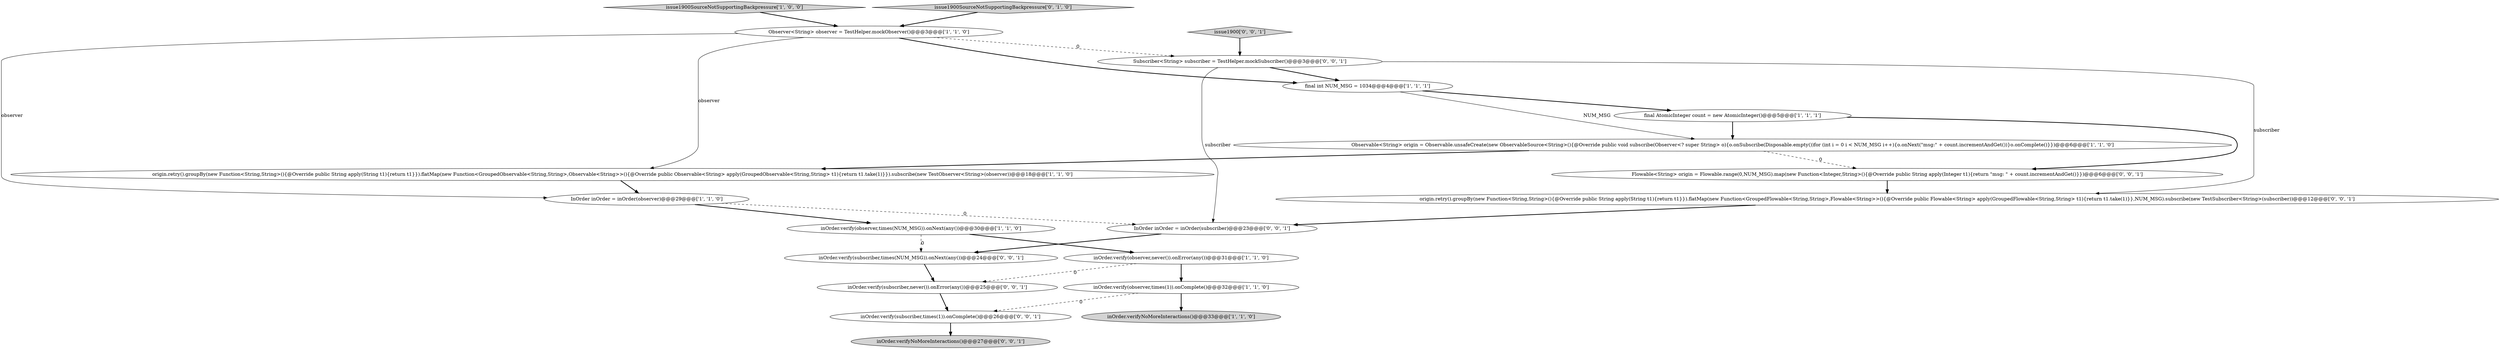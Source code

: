 digraph {
16 [style = filled, label = "Flowable<String> origin = Flowable.range(0,NUM_MSG).map(new Function<Integer,String>(){@Override public String apply(Integer t1){return \"msg: \" + count.incrementAndGet()}})@@@6@@@['0', '0', '1']", fillcolor = white, shape = ellipse image = "AAA0AAABBB3BBB"];
13 [style = filled, label = "inOrder.verify(subscriber,times(NUM_MSG)).onNext(any())@@@24@@@['0', '0', '1']", fillcolor = white, shape = ellipse image = "AAA0AAABBB3BBB"];
4 [style = filled, label = "issue1900SourceNotSupportingBackpressure['1', '0', '0']", fillcolor = lightgray, shape = diamond image = "AAA0AAABBB1BBB"];
2 [style = filled, label = "origin.retry().groupBy(new Function<String,String>(){@Override public String apply(String t1){return t1}}).flatMap(new Function<GroupedObservable<String,String>,Observable<String>>(){@Override public Observable<String> apply(GroupedObservable<String,String> t1){return t1.take(1)}}).subscribe(new TestObserver<String>(observer))@@@18@@@['1', '1', '0']", fillcolor = white, shape = ellipse image = "AAA0AAABBB1BBB"];
15 [style = filled, label = "Subscriber<String> subscriber = TestHelper.mockSubscriber()@@@3@@@['0', '0', '1']", fillcolor = white, shape = ellipse image = "AAA0AAABBB3BBB"];
7 [style = filled, label = "inOrder.verify(observer,times(NUM_MSG)).onNext(any())@@@30@@@['1', '1', '0']", fillcolor = white, shape = ellipse image = "AAA0AAABBB1BBB"];
17 [style = filled, label = "inOrder.verify(subscriber,never()).onError(any())@@@25@@@['0', '0', '1']", fillcolor = white, shape = ellipse image = "AAA0AAABBB3BBB"];
0 [style = filled, label = "Observer<String> observer = TestHelper.mockObserver()@@@3@@@['1', '1', '0']", fillcolor = white, shape = ellipse image = "AAA0AAABBB1BBB"];
14 [style = filled, label = "inOrder.verifyNoMoreInteractions()@@@27@@@['0', '0', '1']", fillcolor = lightgray, shape = ellipse image = "AAA0AAABBB3BBB"];
20 [style = filled, label = "issue1900['0', '0', '1']", fillcolor = lightgray, shape = diamond image = "AAA0AAABBB3BBB"];
11 [style = filled, label = "issue1900SourceNotSupportingBackpressure['0', '1', '0']", fillcolor = lightgray, shape = diamond image = "AAA0AAABBB2BBB"];
12 [style = filled, label = "origin.retry().groupBy(new Function<String,String>(){@Override public String apply(String t1){return t1}}).flatMap(new Function<GroupedFlowable<String,String>,Flowable<String>>(){@Override public Flowable<String> apply(GroupedFlowable<String,String> t1){return t1.take(1)}},NUM_MSG).subscribe(new TestSubscriber<String>(subscriber))@@@12@@@['0', '0', '1']", fillcolor = white, shape = ellipse image = "AAA0AAABBB3BBB"];
3 [style = filled, label = "inOrder.verify(observer,times(1)).onComplete()@@@32@@@['1', '1', '0']", fillcolor = white, shape = ellipse image = "AAA0AAABBB1BBB"];
1 [style = filled, label = "Observable<String> origin = Observable.unsafeCreate(new ObservableSource<String>(){@Override public void subscribe(Observer<? super String> o){o.onSubscribe(Disposable.empty())for (int i = 0 i < NUM_MSG i++){o.onNext(\"msg:\" + count.incrementAndGet())}o.onComplete()}})@@@6@@@['1', '1', '0']", fillcolor = white, shape = ellipse image = "AAA0AAABBB1BBB"];
9 [style = filled, label = "inOrder.verifyNoMoreInteractions()@@@33@@@['1', '1', '0']", fillcolor = lightgray, shape = ellipse image = "AAA0AAABBB1BBB"];
19 [style = filled, label = "inOrder.verify(subscriber,times(1)).onComplete()@@@26@@@['0', '0', '1']", fillcolor = white, shape = ellipse image = "AAA0AAABBB3BBB"];
8 [style = filled, label = "InOrder inOrder = inOrder(observer)@@@29@@@['1', '1', '0']", fillcolor = white, shape = ellipse image = "AAA0AAABBB1BBB"];
10 [style = filled, label = "inOrder.verify(observer,never()).onError(any())@@@31@@@['1', '1', '0']", fillcolor = white, shape = ellipse image = "AAA0AAABBB1BBB"];
5 [style = filled, label = "final AtomicInteger count = new AtomicInteger()@@@5@@@['1', '1', '1']", fillcolor = white, shape = ellipse image = "AAA0AAABBB1BBB"];
6 [style = filled, label = "final int NUM_MSG = 1034@@@4@@@['1', '1', '1']", fillcolor = white, shape = ellipse image = "AAA0AAABBB1BBB"];
18 [style = filled, label = "InOrder inOrder = inOrder(subscriber)@@@23@@@['0', '0', '1']", fillcolor = white, shape = ellipse image = "AAA0AAABBB3BBB"];
0->6 [style = bold, label=""];
3->19 [style = dashed, label="0"];
0->8 [style = solid, label="observer"];
8->18 [style = dashed, label="0"];
0->2 [style = solid, label="observer"];
15->18 [style = solid, label="subscriber"];
7->10 [style = bold, label=""];
6->1 [style = solid, label="NUM_MSG"];
13->17 [style = bold, label=""];
11->0 [style = bold, label=""];
17->19 [style = bold, label=""];
20->15 [style = bold, label=""];
5->1 [style = bold, label=""];
10->17 [style = dashed, label="0"];
18->13 [style = bold, label=""];
7->13 [style = dashed, label="0"];
15->6 [style = bold, label=""];
10->3 [style = bold, label=""];
2->8 [style = bold, label=""];
16->12 [style = bold, label=""];
3->9 [style = bold, label=""];
12->18 [style = bold, label=""];
6->5 [style = bold, label=""];
1->16 [style = dashed, label="0"];
8->7 [style = bold, label=""];
19->14 [style = bold, label=""];
0->15 [style = dashed, label="0"];
15->12 [style = solid, label="subscriber"];
1->2 [style = bold, label=""];
5->16 [style = bold, label=""];
4->0 [style = bold, label=""];
}
